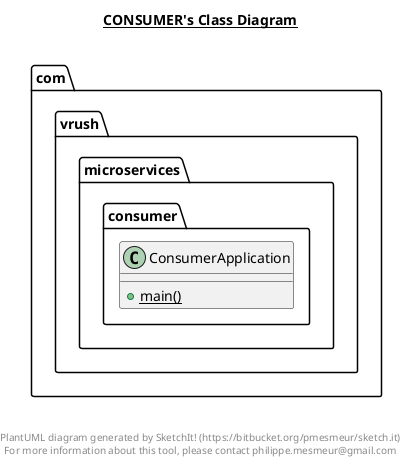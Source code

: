 @startuml

title __CONSUMER's Class Diagram__\n

  namespace com.vrush.microservices.consumer {
    class com.vrush.microservices.consumer.ConsumerApplication {
        {static} + main()
    }
  }
  



right footer


PlantUML diagram generated by SketchIt! (https://bitbucket.org/pmesmeur/sketch.it)
For more information about this tool, please contact philippe.mesmeur@gmail.com
endfooter

@enduml
